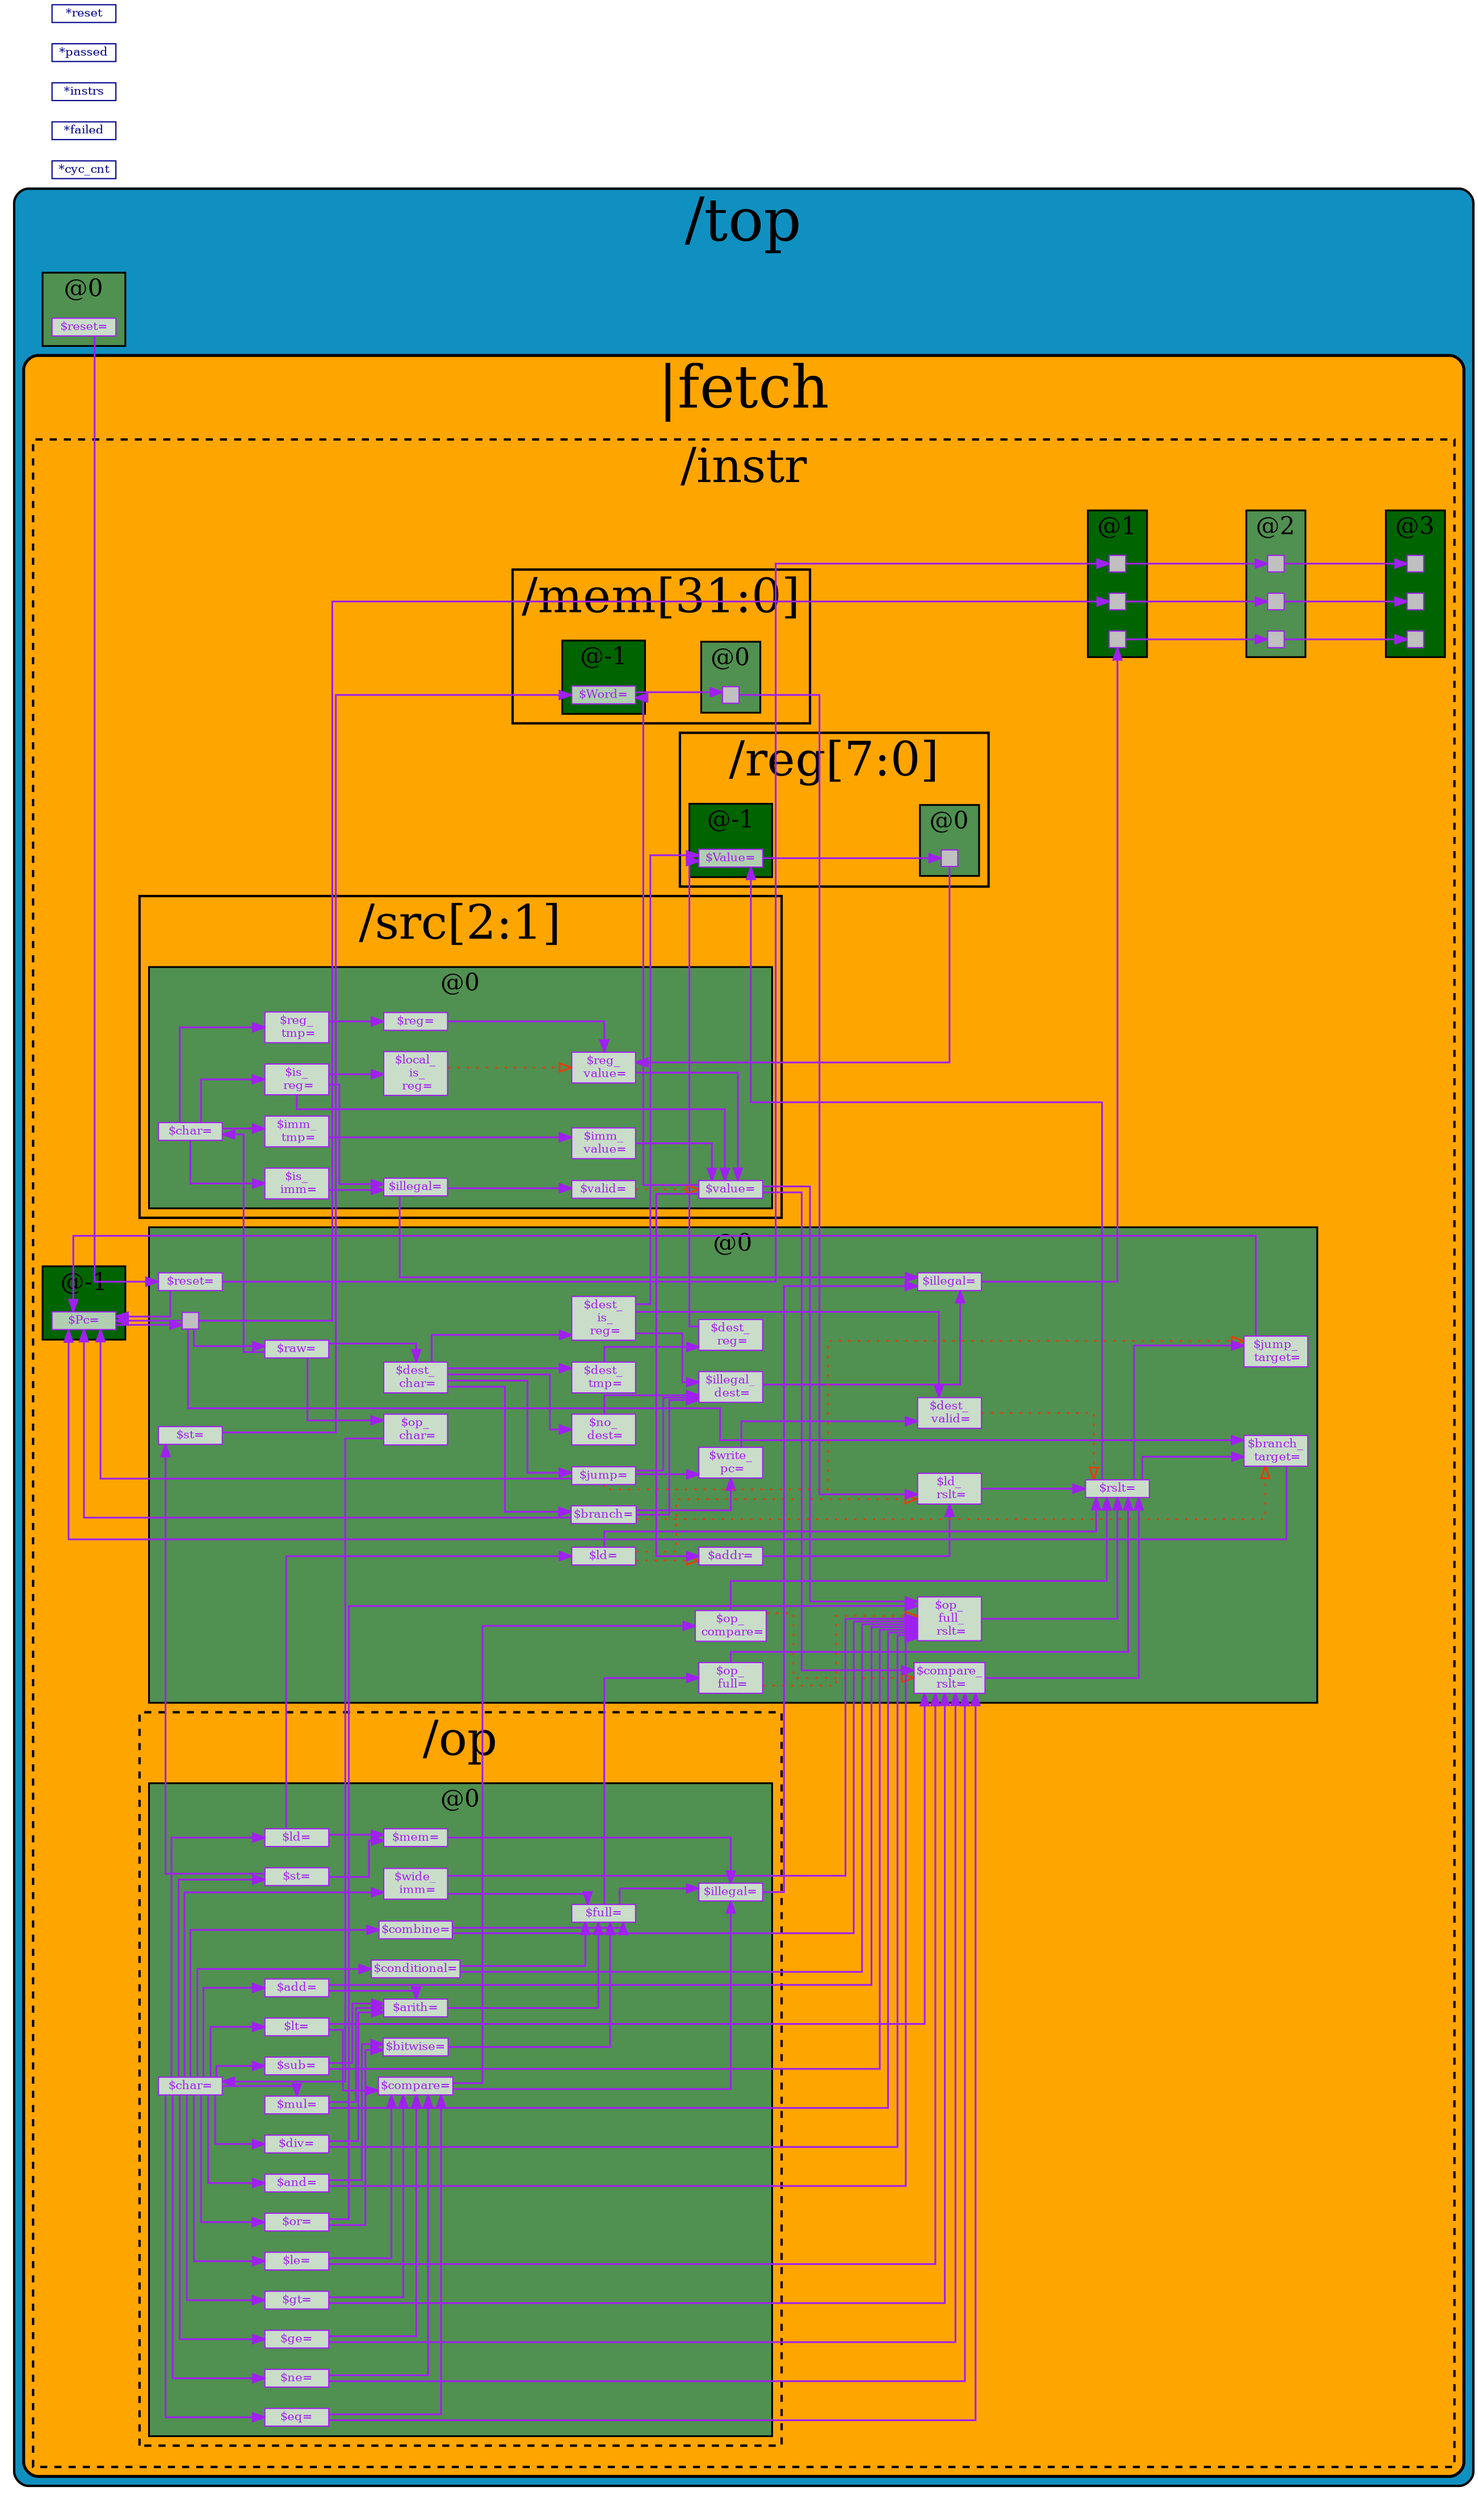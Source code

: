 // Generated by SandPiper(TM) 1.9-2018/02/11-beta from Redwood EDA.
// (Installed here: /home/devel/SandPiper_1.9-2018_02_11-beta_distro.)
// Redwood EDA does not claim intellectual property rights to this file and provides no warranty regarding its correctness or quality.


// Transaction Flow Graph:

strict digraph "top.tlv" {
   graph [layout = dot, rankdir = "LR", outputorder = edgesfirst, splines = ortho];
   node [layer = 4, shape = star, height = 0.02, style = filled, fontsize = 10, fontcolor = "purple", color = "purple", fillcolor = "#ffffffb0", penwidth = 1.0, margin = "0.03,0.03"];
   edge [layer = 3, weight = 4, penwidth = 1.5, color = "purple", fontcolor = "#00D000", labelfontcolor = "purple"];
   subgraph "cluster." {
      fillcolor = "#1090c0"
      style = "filled,rounded"
      penwidth = 2.0
      fontsize = 50
      tooltip = "/top"
      id = "id0{logical_entity=#Q##Q#}"
      label = "/top"
      subgraph "cluster.stage0" {
         "$reset@0" [fillcolor = "#ffffffb0", shape = box, label = "$reset=", id = "id1{logical_entity=#Q#$reset#Q#}", tooltip = "$reset = *reset;"];
      }
      subgraph "cluster.stage0" {
         style = "filled"
         fontsize = 20
         penwidth = 1.5
         label = "@0"
         id = "id2{logical_entity=#Q#|none@0#Q#}"
         tooltip = "@0"
         fillcolor = "#509050"
      }
      subgraph "cluster.|fetch" {
         fillcolor = "orange"
         style = "filled,rounded"
         penwidth = 2.5
         fontsize = 50
         tooltip = "|fetch"
         id = "id3{logical_entity=#Q#|fetch#Q#}"
         label = "|fetch"
         subgraph "cluster.|fetch/instr" {
            fillcolor = "orange"
fontsize = 40
penwidth = 2.0
            style = "dashed,filled"
            tooltip = "|fetch/instr"
            id = "id4{logical_entity=#Q#|fetch/instr#Q#}"
            label = "/instr"
            subgraph "cluster.stage-1" {
               "|fetch/instr$Pc@-1" [fillcolor = "#ffffffb0", shape = box, label = "$Pc=", id = "id5{logical_entity=#Q#|fetch/instr$Pc#Q#}", tooltip = "$Pc[11:0] <=
               $reset ? 0 :
               $jump  ? $jump_target :
               $branch ? $branch_target :
               //$stall ? $RETAIN :
                        $Pc + 12'b1;"];
            }
            subgraph "cluster.stage0" {
               "|fetch/instr$Pc@0" [label = "", shape = box, fixedsize = true, width = 0.2, height = 0.2, penwidth = 1.0, shape = box, fillcolor = grey];
            }
            subgraph "cluster.stage1" {
               "|fetch/instr$Pc@1" [label = "", shape = box, fixedsize = true, width = 0.2, height = 0.2, penwidth = 1.0, shape = box, fillcolor = grey];
            }
            subgraph "cluster.stage2" {
               "|fetch/instr$Pc@2" [label = "", shape = box, fixedsize = true, width = 0.2, height = 0.2, penwidth = 1.0, shape = box, fillcolor = grey];
            }
            subgraph "cluster.stage3" {
               "|fetch/instr$Pc@3" [label = "", shape = box, fixedsize = true, width = 0.2, height = 0.2, penwidth = 1.0, shape = box, fillcolor = grey];
            }
            subgraph "cluster.stage0" {
               "|fetch/instr$addr@0" [fillcolor = "#ffffffb0", shape = box, label = "$addr=", id = "id16{logical_entity=#Q#|fetch/instr$addr#Q#}", tooltip = "$addr[11:0] = /src[1]$value + /src[2]$value;"];
            }
            subgraph "cluster.stage0" {
               "|fetch/instr$branch@0" [fillcolor = "#ffffffb0", shape = box, label = "$branch=", id = "id20{logical_entity=#Q#|fetch/instr$branch#Q#}", tooltip = "$branch = $dest_char == \"p\";"];
            }
            subgraph "cluster.stage0" {
               "|fetch/instr$branch_target@0" [fillcolor = "#ffffffb0", shape = box, label = "$branch_\n target=", id = "id22{logical_entity=#Q#|fetch/instr$branch_target#Q#}", tooltip = "$branch_target[11:0] = $Pc + 12'b1 + $rslt;"];
            }
            subgraph "cluster.stage0" {
               "|fetch/instr$compare_rslt@0" [fillcolor = "#ffffffb0", shape = box, label = "$compare_\n rslt=", id = "id26{logical_entity=#Q#|fetch/instr$compare_rslt#Q#}", tooltip = "$compare_rslt =
                  /op$eq ? /src[1]$value == /src[2]$value :
                  /op$ne ? /src[1]$value != /src[2]$value :
                  /op$lt ? /src[1]$value < /src[2]$value :
                  /op$gt ? /src[1]$value > /src[2]$value :
                  /op$le ? /src[1]$value <= /src[2]$value :
                  /op$ge ? /src[1]$value >= /src[2]$value :
                           1'b0;"];
            }
            subgraph "cluster.stage0" {
               "|fetch/instr$dest_char@0" [fillcolor = "#ffffffb0", shape = box, label = "$dest_\n char=", id = "id46{logical_entity=#Q#|fetch/instr$dest_char#Q#}", tooltip = "$dest_char[7:0] = $raw[39:32];"];
            }
            subgraph "cluster.stage0" {
               "|fetch/instr$dest_is_reg@0" [fillcolor = "#ffffffb0", shape = box, label = "$dest_\n is_\n reg=", id = "id48{logical_entity=#Q#|fetch/instr$dest_is_reg#Q#}", tooltip = "$dest_is_reg = $dest_char >= \"a\" && $dest_char <= \"h\";"];
            }
            subgraph "cluster.stage0" {
               "|fetch/instr$dest_reg@0" [fillcolor = "#ffffffb0", shape = box, label = "$dest_\n reg=", id = "id51{logical_entity=#Q#|fetch/instr$dest_reg#Q#}", tooltip = "$dest_reg[2:0] = $dest_tmp[2:0];"];
            }
            subgraph "cluster.stage0" {
               "|fetch/instr$dest_tmp@0" [fillcolor = "#ffffffb0", shape = box, label = "$dest_\n tmp=", id = "id53{logical_entity=#Q#|fetch/instr$dest_tmp#Q#}", tooltip = "$dest_tmp[7:0] = $dest_char - \"a\";"];
            }
            subgraph "cluster.stage0" {
               "|fetch/instr$dest_valid@0" [fillcolor = "#ffffffb0", shape = box, label = "$dest_\n valid=", id = "id55{logical_entity=#Q#|fetch/instr$dest_valid#Q#}", tooltip = "$dest_valid = $write_pc || $dest_is_reg;"];
            }
            subgraph "cluster.stage0" {
               "|fetch/instr$illegal@0" [fillcolor = "#ffffffb0", shape = box, label = "$illegal=", id = "id58{logical_entity=#Q#|fetch/instr$illegal#Q#}", tooltip = "$illegal = $illegal_dest || (| /src[*]$illegal) || /op$illegal;"];
            }
            subgraph "cluster.stage1" {
               "|fetch/instr$illegal@1" [label = "", shape = box, fixedsize = true, width = 0.2, height = 0.2, penwidth = 1.0, shape = box, fillcolor = grey];
            }
            subgraph "cluster.stage2" {
               "|fetch/instr$illegal@2" [label = "", shape = box, fixedsize = true, width = 0.2, height = 0.2, penwidth = 1.0, shape = box, fillcolor = grey];
            }
            subgraph "cluster.stage3" {
               "|fetch/instr$illegal@3" [label = "", shape = box, fixedsize = true, width = 0.2, height = 0.2, penwidth = 1.0, shape = box, fillcolor = grey];
            }
            subgraph "cluster.stage0" {
               "|fetch/instr$illegal_dest@0" [fillcolor = "#ffffffb0", shape = box, label = "$illegal_\n dest=", id = "id65{logical_entity=#Q#|fetch/instr$illegal_dest#Q#}", tooltip = "$illegal_dest = !($dest_is_reg || 
                              $branch || $jump || $no_dest);"];
            }
            subgraph "cluster.stage0" {
               "|fetch/instr$jump@0" [fillcolor = "#ffffffb0", shape = box, label = "$jump=", id = "id70{logical_entity=#Q#|fetch/instr$jump#Q#}", tooltip = "$jump = $dest_char == \"P\";"];
            }
            subgraph "cluster.stage0" {
               "|fetch/instr$jump_target@0" [fillcolor = "#ffffffb0", shape = box, label = "$jump_\n target=", id = "id72{logical_entity=#Q#|fetch/instr$jump_target#Q#}", tooltip = "$jump_target[11:0] = $rslt;"];
            }
            subgraph "cluster.stage0" {
               "|fetch/instr$ld@0" [fillcolor = "#ffffffb0", shape = box, label = "$ld=", id = "id75{logical_entity=#Q#|fetch/instr$ld#Q#}", tooltip = "$ld = /op$ld;"];
            }
            subgraph "cluster.stage0" {
               "|fetch/instr$ld_rslt@0" [fillcolor = "#ffffffb0", shape = box, label = "$ld_\n rslt=", id = "id77{logical_entity=#Q#|fetch/instr$ld_rslt#Q#}", tooltip = "$ld_rslt[11:0] = /mem[$addr[4:0]]$Word;"];
            }
            subgraph "cluster.stage0" {
               "|fetch/instr$no_dest@0" [fillcolor = "#ffffffb0", shape = box, label = "$no_\n dest=", id = "id81{logical_entity=#Q#|fetch/instr$no_dest#Q#}", tooltip = "$no_dest = $dest_char == \"0\";"];
            }
            subgraph "cluster.stage0" {
               "|fetch/instr$op_char@0" [fillcolor = "#ffffffb0", shape = box, label = "$op_\n char=", id = "id83{logical_entity=#Q#|fetch/instr$op_char#Q#}", tooltip = "$op_char[7:0] = $raw[15:8];"];
            }
            subgraph "cluster.stage0" {
               "|fetch/instr$op_compare@0" [fillcolor = "#ffffffb0", shape = box, label = "$op_\n compare=", id = "id85{logical_entity=#Q#|fetch/instr$op_compare#Q#}", tooltip = "$op_compare = /op$compare;"];
            }
            subgraph "cluster.stage0" {
               "|fetch/instr$op_full@0" [fillcolor = "#ffffffb0", shape = box, label = "$op_\n full=", id = "id87{logical_entity=#Q#|fetch/instr$op_full#Q#}", tooltip = "$op_full = /op$full;"];
            }
            subgraph "cluster.stage0" {
               "|fetch/instr$op_full_rslt@0" [fillcolor = "#ffffffb0", shape = box, label = "$op_\n full_\n rslt=", id = "id89{logical_entity=#Q#|fetch/instr$op_full_rslt#Q#}", tooltip = "$op_full_rslt[11:0] =
                  /op$add ? /src[1]$value + /src[2]$value :
                  /op$sub ? /src[1]$value - /src[2]$value :
                  /op$mul ? /src[1]$value * /src[2]$value :
                  /op$div ? /src[1]$value * /src[2]$value :
                  /op$and ? /src[1]$value & /src[2]$value :
                  /op$or ? /src[1]$value | /src[2]$value :
                  /op$wide_imm ? {6'b0, /src[1]$value[2:0], /src[2]$value[2:0]} :
                  /op$combine ? {/src[1]$value[5:0], /src[2]$value[5:0]} :
                  /op$conditional ? (/src[2]$value[11] ? 12'b0 : /src[1]$value) :
                                    12'b0;"];
            }
            subgraph "cluster.stage0" {
               "|fetch/instr$raw@0" [fillcolor = "#ffffffb0", shape = box, label = "$raw=", id = "id118{logical_entity=#Q#|fetch/instr$raw#Q#}", tooltip = "$raw[39:0] = *instrs\\[$Pc[3:0]\\];"];
            }
            subgraph "cluster.stage0" {
               "|fetch/instr$reset@0" [fillcolor = "#ffffffb0", shape = box, label = "$reset=", id = "id120{logical_entity=#Q#|fetch/instr$reset#Q#}", tooltip = "$reset = /top<>0$reset;"];
            }
            subgraph "cluster.stage1" {
               "|fetch/instr$reset@1" [label = "", shape = box, fixedsize = true, width = 0.2, height = 0.2, penwidth = 1.0, shape = box, fillcolor = grey];
            }
            subgraph "cluster.stage2" {
               "|fetch/instr$reset@2" [label = "", shape = box, fixedsize = true, width = 0.2, height = 0.2, penwidth = 1.0, shape = box, fillcolor = grey];
            }
            subgraph "cluster.stage3" {
               "|fetch/instr$reset@3" [label = "", shape = box, fixedsize = true, width = 0.2, height = 0.2, penwidth = 1.0, shape = box, fillcolor = grey];
            }
            subgraph "cluster.stage0" {
               "|fetch/instr$rslt@0" [fillcolor = "#ffffffb0", shape = box, label = "$rslt=", id = "id125{logical_entity=#Q#|fetch/instr$rslt#Q#}", tooltip = "$rslt[11:0] =
                  $op_full ? $op_full_rslt :
                  $op_compare ? {12{$compare_rslt}} :
                  $ld ? $ld_rslt :
                        12'b0;"];
            }
            subgraph "cluster.stage0" {
               "|fetch/instr$st@0" [fillcolor = "#ffffffb0", shape = box, label = "$st=", id = "id133{logical_entity=#Q#|fetch/instr$st#Q#}", tooltip = "$st = /op$st;"];
            }
            subgraph "cluster.stage0" {
               "|fetch/instr$write_pc@0" [fillcolor = "#ffffffb0", shape = box, label = "$write_\n pc=", id = "id135{logical_entity=#Q#|fetch/instr$write_pc#Q#}", tooltip = "$write_pc = $jump || $branch;"];
            }
            subgraph "cluster.stage-1" {
               style = "filled"
               fontsize = 20
               penwidth = 1.5
               label = "@-1"
               id = "id138{logical_entity=#Q#|fetch@-2#Q#}"
               tooltip = "|fetch/instr@-1"
               fillcolor = "darkgreen"
            }
            subgraph "cluster.stage0" {
               style = "filled"
               fontsize = 20
               penwidth = 1.5
               label = "@0"
               id = "id139{logical_entity=#Q#|fetch@0#Q#}"
               tooltip = "|fetch/instr@0"
               fillcolor = "#509050"
            }
            subgraph "cluster.stage1" {
               style = "filled"
               fontsize = 20
               penwidth = 1.5
               label = "@1"
               id = "id140{logical_entity=#Q#|fetch@2#Q#}"
               tooltip = "|fetch/instr@1"
               fillcolor = "darkgreen"
            }
            subgraph "cluster.stage2" {
               style = "filled"
               fontsize = 20
               penwidth = 1.5
               label = "@2"
               id = "id141{logical_entity=#Q#|fetch@4#Q#}"
               tooltip = "|fetch/instr@2"
               fillcolor = "#509050"
            }
            subgraph "cluster.stage3" {
               style = "filled"
               fontsize = 20
               penwidth = 1.5
               label = "@3"
               id = "id142{logical_entity=#Q#|fetch@6#Q#}"
               tooltip = "|fetch/instr@3"
               fillcolor = "darkgreen"
            }
            subgraph "cluster.|fetch/instr/mem" {
               fillcolor = "orange"
fontsize = 40
penwidth = 2.0
               style = filled
               tooltip = "|fetch/instr/mem[31:0]"
               id = "id143{logical_entity=#Q#|fetch/instr/mem#Q#}"
               label = "/mem[31:0]"
               subgraph "cluster.stage-1" {
                  "|fetch/instr/mem$Word@-1" [fillcolor = "#ffffffb0", shape = box, label = "$Word=", id = "id144{logical_entity=#Q#|fetch/instr/mem$Word#Q#}", tooltip = "\\always_comb
               if ($st) // && $fetch
                  /mem[/src[2]$value[4:0]]<<1$$Word[11:0] = /src[1]$value;"];
               }
               subgraph "cluster.stage0" {
                  "|fetch/instr/mem$Word@0" [label = "", shape = box, fixedsize = true, width = 0.2, height = 0.2, penwidth = 1.0, shape = box, fillcolor = grey];
               }
               subgraph "cluster.stage-1" {
                  style = "filled"
                  fontsize = 20
                  penwidth = 1.5
                  label = "@-1"
                  id = "id149{logical_entity=#Q#|fetch@-2#Q#}"
                  tooltip = "|fetch/instr/mem[31:0]@-1"
                  fillcolor = "darkgreen"
               }
               subgraph "cluster.stage0" {
                  style = "filled"
                  fontsize = 20
                  penwidth = 1.5
                  label = "@0"
                  id = "id150{logical_entity=#Q#|fetch@0#Q#}"
                  tooltip = "|fetch/instr/mem[31:0]@0"
                  fillcolor = "#509050"
               }
            }
            subgraph "cluster.|fetch/instr/op" {
               fillcolor = "orange"
fontsize = 40
penwidth = 2.0
               style = "dashed,filled"
               tooltip = "|fetch/instr/op"
               id = "id151{logical_entity=#Q#|fetch/instr/op#Q#}"
               label = "/op"
               subgraph "cluster.stage0" {
                  "|fetch/instr/op$add@0" [fillcolor = "#ffffffb0", shape = box, label = "$add=", id = "id152{logical_entity=#Q#|fetch/instr/op$add#Q#}", tooltip = "$add = $char == \"+\";"];
               }
               subgraph "cluster.stage0" {
                  "|fetch/instr/op$and@0" [fillcolor = "#ffffffb0", shape = box, label = "$and=", id = "id154{logical_entity=#Q#|fetch/instr/op$and#Q#}", tooltip = "$and = $char == \"&\";"];
               }
               subgraph "cluster.stage0" {
                  "|fetch/instr/op$arith@0" [fillcolor = "#ffffffb0", shape = box, label = "$arith=", id = "id156{logical_entity=#Q#|fetch/instr/op$arith#Q#}", tooltip = "$arith = $add || $sub || $mul || $div;"];
               }
               subgraph "cluster.stage0" {
                  "|fetch/instr/op$bitwise@0" [fillcolor = "#ffffffb0", shape = box, label = "$bitwise=", id = "id161{logical_entity=#Q#|fetch/instr/op$bitwise#Q#}", tooltip = "$bitwise = $and || $or;"];
               }
               subgraph "cluster.stage0" {
                  "|fetch/instr/op$char@0" [fillcolor = "#ffffffb0", shape = box, label = "$char=", id = "id164{logical_entity=#Q#|fetch/instr/op$char#Q#}", tooltip = "$char[7:0] = /instr$op_char;"];
               }
               subgraph "cluster.stage0" {
                  "|fetch/instr/op$combine@0" [fillcolor = "#ffffffb0", shape = box, label = "$combine=", id = "id166{logical_entity=#Q#|fetch/instr/op$combine#Q#}", tooltip = "$combine = $char == \",\";"];
               }
               subgraph "cluster.stage0" {
                  "|fetch/instr/op$compare@0" [fillcolor = "#ffffffb0", shape = box, label = "$compare=", id = "id168{logical_entity=#Q#|fetch/instr/op$compare#Q#}", tooltip = "$compare = $eq || $ne || $lt || $gt || $le || $ge;"];
               }
               subgraph "cluster.stage0" {
                  "|fetch/instr/op$conditional@0" [fillcolor = "#ffffffb0", shape = box, label = "$conditional=", id = "id175{logical_entity=#Q#|fetch/instr/op$conditional#Q#}", tooltip = "$conditional = $char == \"?\";"];
               }
               subgraph "cluster.stage0" {
                  "|fetch/instr/op$div@0" [fillcolor = "#ffffffb0", shape = box, label = "$div=", id = "id177{logical_entity=#Q#|fetch/instr/op$div#Q#}", tooltip = "$div = $char == \"/\";"];
               }
               subgraph "cluster.stage0" {
                  "|fetch/instr/op$eq@0" [fillcolor = "#ffffffb0", shape = box, label = "$eq=", id = "id179{logical_entity=#Q#|fetch/instr/op$eq#Q#}", tooltip = "$eq = $char == \"=\";"];
               }
               subgraph "cluster.stage0" {
                  "|fetch/instr/op$full@0" [fillcolor = "#ffffffb0", shape = box, label = "$full=", id = "id181{logical_entity=#Q#|fetch/instr/op$full#Q#}", tooltip = "$full = $arith || $bitwise || $wide_imm || $combine || $conditional;"];
               }
               subgraph "cluster.stage0" {
                  "|fetch/instr/op$ge@0" [fillcolor = "#ffffffb0", shape = box, label = "$ge=", id = "id187{logical_entity=#Q#|fetch/instr/op$ge#Q#}", tooltip = "$ge = $char == \"]\";"];
               }
               subgraph "cluster.stage0" {
                  "|fetch/instr/op$gt@0" [fillcolor = "#ffffffb0", shape = box, label = "$gt=", id = "id189{logical_entity=#Q#|fetch/instr/op$gt#Q#}", tooltip = "$gt = $char == \">\";"];
               }
               subgraph "cluster.stage0" {
                  "|fetch/instr/op$illegal@0" [fillcolor = "#ffffffb0", shape = box, label = "$illegal=", id = "id191{logical_entity=#Q#|fetch/instr/op$illegal#Q#}", tooltip = "$illegal = !($compare || $full || $mem);"];
               }
               subgraph "cluster.stage0" {
                  "|fetch/instr/op$ld@0" [fillcolor = "#ffffffb0", shape = box, label = "$ld=", id = "id195{logical_entity=#Q#|fetch/instr/op$ld#Q#}", tooltip = "$ld = $char == \"{\";"];
               }
               subgraph "cluster.stage0" {
                  "|fetch/instr/op$le@0" [fillcolor = "#ffffffb0", shape = box, label = "$le=", id = "id197{logical_entity=#Q#|fetch/instr/op$le#Q#}", tooltip = "$le = $char == \"[\";"];
               }
               subgraph "cluster.stage0" {
                  "|fetch/instr/op$lt@0" [fillcolor = "#ffffffb0", shape = box, label = "$lt=", id = "id199{logical_entity=#Q#|fetch/instr/op$lt#Q#}", tooltip = "$lt = $char == \"<\";"];
               }
               subgraph "cluster.stage0" {
                  "|fetch/instr/op$mem@0" [fillcolor = "#ffffffb0", shape = box, label = "$mem=", id = "id201{logical_entity=#Q#|fetch/instr/op$mem#Q#}", tooltip = "$mem = $ld || $st;"];
               }
               subgraph "cluster.stage0" {
                  "|fetch/instr/op$mul@0" [fillcolor = "#ffffffb0", shape = box, label = "$mul=", id = "id204{logical_entity=#Q#|fetch/instr/op$mul#Q#}", tooltip = "$mul = $char == \"*\";"];
               }
               subgraph "cluster.stage0" {
                  "|fetch/instr/op$ne@0" [fillcolor = "#ffffffb0", shape = box, label = "$ne=", id = "id206{logical_entity=#Q#|fetch/instr/op$ne#Q#}", tooltip = "$ne = $char == \"!\";"];
               }
               subgraph "cluster.stage0" {
                  "|fetch/instr/op$or@0" [fillcolor = "#ffffffb0", shape = box, label = "$or=", id = "id208{logical_entity=#Q#|fetch/instr/op$or#Q#}", tooltip = "$or = $char == \"|\";"];
               }
               subgraph "cluster.stage0" {
                  "|fetch/instr/op$st@0" [fillcolor = "#ffffffb0", shape = box, label = "$st=", id = "id210{logical_entity=#Q#|fetch/instr/op$st#Q#}", tooltip = "$st = $char == \"}\";"];
               }
               subgraph "cluster.stage0" {
                  "|fetch/instr/op$sub@0" [fillcolor = "#ffffffb0", shape = box, label = "$sub=", id = "id212{logical_entity=#Q#|fetch/instr/op$sub#Q#}", tooltip = "$sub = $char == \"-\";"];
               }
               subgraph "cluster.stage0" {
                  "|fetch/instr/op$wide_imm@0" [fillcolor = "#ffffffb0", shape = box, label = "$wide_\n imm=", id = "id214{logical_entity=#Q#|fetch/instr/op$wide_imm#Q#}", tooltip = "$wide_imm = $char == \"~\";"];
               }
               subgraph "cluster.stage0" {
                  style = "filled"
                  fontsize = 20
                  penwidth = 1.5
                  label = "@0"
                  id = "id216{logical_entity=#Q#|fetch@0#Q#}"
                  tooltip = "|fetch/instr/op@0"
                  fillcolor = "#509050"
               }
            }
            subgraph "cluster.|fetch/instr/reg" {
               fillcolor = "orange"
fontsize = 40
penwidth = 2.0
               style = filled
               tooltip = "|fetch/instr/reg[7:0]"
               id = "id217{logical_entity=#Q#|fetch/instr/reg#Q#}"
               label = "/reg[7:0]"
               subgraph "cluster.stage-1" {
                  "|fetch/instr/reg$Value@-1" [fillcolor = "#ffffffb0", shape = box, label = "$Value=", id = "id218{logical_entity=#Q#|fetch/instr/reg$Value#Q#}", tooltip = "\\always_comb
               if ($dest_is_reg) // && $fetch
                  /reg[$dest_reg]<<1$$Value[11:0] = $rslt;"];
               }
               subgraph "cluster.stage0" {
                  "|fetch/instr/reg$Value@0" [label = "", shape = box, fixedsize = true, width = 0.2, height = 0.2, penwidth = 1.0, shape = box, fillcolor = grey];
               }
               subgraph "cluster.stage-1" {
                  style = "filled"
                  fontsize = 20
                  penwidth = 1.5
                  label = "@-1"
                  id = "id223{logical_entity=#Q#|fetch@-2#Q#}"
                  tooltip = "|fetch/instr/reg[7:0]@-1"
                  fillcolor = "darkgreen"
               }
               subgraph "cluster.stage0" {
                  style = "filled"
                  fontsize = 20
                  penwidth = 1.5
                  label = "@0"
                  id = "id224{logical_entity=#Q#|fetch@0#Q#}"
                  tooltip = "|fetch/instr/reg[7:0]@0"
                  fillcolor = "#509050"
               }
            }
            subgraph "cluster.|fetch/instr/src" {
               fillcolor = "orange"
fontsize = 40
penwidth = 2.0
               style = filled
               tooltip = "|fetch/instr/src[2:1]"
               id = "id225{logical_entity=#Q#|fetch/instr/src#Q#}"
               label = "/src[2:1]"
               subgraph "cluster.stage0" {
                  "|fetch/instr/src$char@0" [fillcolor = "#ffffffb0", shape = box, label = "$char=", id = "id226{logical_entity=#Q#|fetch/instr/src$char#Q#}", tooltip = "$char[7:0] = (#src == 1) ? /instr$raw[23:16] : /instr$raw[7:0];"];
               }
               subgraph "cluster.stage0" {
                  "|fetch/instr/src$illegal@0" [fillcolor = "#ffffffb0", shape = box, label = "$illegal=", id = "id229{logical_entity=#Q#|fetch/instr/src$illegal#Q#}", tooltip = "$illegal = !($is_reg || $is_imm);"];
               }
               subgraph "cluster.stage0" {
                  "|fetch/instr/src$imm_tmp@0" [fillcolor = "#ffffffb0", shape = box, label = "$imm_\n tmp=", id = "id232{logical_entity=#Q#|fetch/instr/src$imm_tmp#Q#}", tooltip = "$imm_tmp[7:0] = $char - \"0\";"];
               }
               subgraph "cluster.stage0" {
                  "|fetch/instr/src$imm_value@0" [fillcolor = "#ffffffb0", shape = box, label = "$imm_\n value=", id = "id234{logical_entity=#Q#|fetch/instr/src$imm_value#Q#}", tooltip = "$imm_value[2:0] = $imm_tmp[2:0];"];
               }
               subgraph "cluster.stage0" {
                  "|fetch/instr/src$is_imm@0" [fillcolor = "#ffffffb0", shape = box, label = "$is_\n imm=", id = "id236{logical_entity=#Q#|fetch/instr/src$is_imm#Q#}", tooltip = "$is_imm = $char >= \"0\" && $char < \"8\";"];
               }
               subgraph "cluster.stage0" {
                  "|fetch/instr/src$is_reg@0" [fillcolor = "#ffffffb0", shape = box, label = "$is_\n reg=", id = "id239{logical_entity=#Q#|fetch/instr/src$is_reg#Q#}", tooltip = "$is_reg = $char >= \"a\" && $char <= \"h\";"];
               }
               subgraph "cluster.stage0" {
                  "|fetch/instr/src$local_is_reg@0" [fillcolor = "#ffffffb0", shape = box, label = "$local_\n is_\n reg=", id = "id242{logical_entity=#Q#|fetch/instr/src$local_is_reg#Q#}", tooltip = "$local_is_reg = $is_reg;"];
               }
               subgraph "cluster.stage0" {
                  "|fetch/instr/src$reg@0" [fillcolor = "#ffffffb0", shape = box, label = "$reg=", id = "id244{logical_entity=#Q#|fetch/instr/src$reg#Q#}", tooltip = "$reg[2:0] = $reg_tmp[2:0];"];
               }
               subgraph "cluster.stage0" {
                  "|fetch/instr/src$reg_tmp@0" [fillcolor = "#ffffffb0", shape = box, label = "$reg_\n tmp=", id = "id246{logical_entity=#Q#|fetch/instr/src$reg_tmp#Q#}", tooltip = "$reg_tmp[7:0] = $char - \"a\";"];
               }
               subgraph "cluster.stage0" {
                  "|fetch/instr/src$reg_value@0" [fillcolor = "#ffffffb0", shape = box, label = "$reg_\n value=", id = "id248{logical_entity=#Q#|fetch/instr/src$reg_value#Q#}", tooltip = "$reg_value[11:0] = /instr/reg[$reg]$Value;"];
               }
               subgraph "cluster.stage0" {
                  "|fetch/instr/src$valid@0" [fillcolor = "#ffffffb0", shape = box, label = "$valid=", id = "id252{logical_entity=#Q#|fetch/instr/src$valid#Q#}", tooltip = "$valid = !$illegal;"];
               }
               subgraph "cluster.stage0" {
                  "|fetch/instr/src$value@0" [fillcolor = "#ffffffb0", shape = box, label = "$value=", id = "id254{logical_entity=#Q#|fetch/instr/src$value#Q#}", tooltip = "$value[11:0] = $is_reg      ? $reg_value :
                                                {9'b0, $imm_value};"];
               }
               subgraph "cluster.stage0" {
                  style = "filled"
                  fontsize = 20
                  penwidth = 1.5
                  label = "@0"
                  id = "id259{logical_entity=#Q#|fetch@0#Q#}"
                  tooltip = "|fetch/instr/src[2:1]@0"
                  fillcolor = "#509050"
               }
            }
         }
      }
      subgraph "cluster.|none" {
         fillcolor = "orange"
         style = "filled,rounded"
         penwidth = 2.5
         fontsize = 50
         tooltip = "|none"
         id = "id260{logical_entity=#Q#|none#Q#}"
         label = "|none"
      }
   }

"*cyc_cnt" [shape = box, color = "#00008b", fontcolor = "#00008b", fillcolor = white];
"*failed" [shape = box, color = "#00008b", fontcolor = "#00008b", fillcolor = white];
"*instrs" [shape = box, color = "#00008b", fontcolor = "#00008b", fillcolor = white];
"*passed" [shape = box, color = "#00008b", fontcolor = "#00008b", fillcolor = white];
"*reset" [shape = box, color = "#00008b", fontcolor = "#00008b", fillcolor = white];

"|fetch/instr$Pc@-1" -> "|fetch/instr$Pc@0" [id = "id6{logical_entity=#Q#|fetch/instr$Pc#Q#}", weight = 10]
"|fetch/instr$Pc@0" -> "|fetch/instr$Pc@1" [id = "id7{logical_entity=#Q#|fetch/instr$Pc#Q#}", weight = 10]
"|fetch/instr$Pc@1" -> "|fetch/instr$Pc@2" [id = "id8{logical_entity=#Q#|fetch/instr$Pc#Q#}", weight = 10]
"|fetch/instr$Pc@2" -> "|fetch/instr$Pc@3" [id = "id9{logical_entity=#Q#|fetch/instr$Pc#Q#}", weight = 10]
"|fetch/instr$reset@0" -> "|fetch/instr$Pc@-1" [id = "id10{logical_entity=#Q#|fetch/instr$reset#Q#}", weight = 1, tooltip = "|fetch/instr$reset"]
"|fetch/instr$jump@0" -> "|fetch/instr$Pc@-1" [id = "id11{logical_entity=#Q#|fetch/instr$jump#Q#}", weight = 1, tooltip = "|fetch/instr$jump"]
"|fetch/instr$jump_target@0" -> "|fetch/instr$Pc@-1" [id = "id12{logical_entity=#Q#|fetch/instr$jump_target#Q#}", weight = 1, tooltip = "|fetch/instr$jump_target"]
"|fetch/instr$branch@0" -> "|fetch/instr$Pc@-1" [id = "id13{logical_entity=#Q#|fetch/instr$branch#Q#}", weight = 1, tooltip = "|fetch/instr$branch"]
"|fetch/instr$branch_target@0" -> "|fetch/instr$Pc@-1" [id = "id14{logical_entity=#Q#|fetch/instr$branch_target#Q#}", weight = 1, tooltip = "|fetch/instr$branch_target"]
"|fetch/instr$Pc@0" -> "|fetch/instr$Pc@-1" [id = "id15{logical_entity=#Q#|fetch/instr$Pc#Q#}", weight = 1, tooltip = "|fetch/instr$Pc"]
"|fetch/instr/src$value@0" -> "|fetch/instr$addr@0" [id = "id17{logical_entity=#Q#|fetch/instr/src$value#Q#}", weight = 2, tooltip = "|fetch/instr/src$value"]
"|fetch/instr/src$value@0" -> "|fetch/instr$addr@0" [id = "id18{logical_entity=#Q#|fetch/instr/src$value#Q#}", weight = 2, tooltip = "|fetch/instr/src$value"]
"|fetch/instr$ld@0" -> "|fetch/instr$addr@0" [id = "id19{logical_entity=#Q#|fetch/instr$ld#Q#}", style = dotted, color = "#E04010", arrowhead = empty, tooltip = "|fetch/instr$ld"]
"|fetch/instr$dest_char@0" -> "|fetch/instr$branch@0" [id = "id21{logical_entity=#Q#|fetch/instr$dest_char#Q#}", weight = 2, tooltip = "|fetch/instr$dest_char"]
"|fetch/instr$Pc@0" -> "|fetch/instr$branch_target@0" [id = "id23{logical_entity=#Q#|fetch/instr$Pc#Q#}", weight = 2, tooltip = "|fetch/instr$Pc"]
"|fetch/instr$rslt@0" -> "|fetch/instr$branch_target@0" [id = "id24{logical_entity=#Q#|fetch/instr$rslt#Q#}", weight = 2, tooltip = "|fetch/instr$rslt"]
"|fetch/instr$branch@0" -> "|fetch/instr$branch_target@0" [id = "id25{logical_entity=#Q#|fetch/instr$branch#Q#}", style = dotted, color = "#E04010", arrowhead = empty, tooltip = "|fetch/instr$branch"]
"|fetch/instr/op$eq@0" -> "|fetch/instr$compare_rslt@0" [id = "id27{logical_entity=#Q#|fetch/instr/op$eq#Q#}", weight = 2, tooltip = "|fetch/instr/op$eq"]
"|fetch/instr/src$value@0" -> "|fetch/instr$compare_rslt@0" [id = "id28{logical_entity=#Q#|fetch/instr/src$value#Q#}", weight = 2, tooltip = "|fetch/instr/src$value"]
"|fetch/instr/src$value@0" -> "|fetch/instr$compare_rslt@0" [id = "id29{logical_entity=#Q#|fetch/instr/src$value#Q#}", weight = 2, tooltip = "|fetch/instr/src$value"]
"|fetch/instr/op$ne@0" -> "|fetch/instr$compare_rslt@0" [id = "id30{logical_entity=#Q#|fetch/instr/op$ne#Q#}", weight = 2, tooltip = "|fetch/instr/op$ne"]
"|fetch/instr/src$value@0" -> "|fetch/instr$compare_rslt@0" [id = "id31{logical_entity=#Q#|fetch/instr/src$value#Q#}", weight = 2, tooltip = "|fetch/instr/src$value"]
"|fetch/instr/src$value@0" -> "|fetch/instr$compare_rslt@0" [id = "id32{logical_entity=#Q#|fetch/instr/src$value#Q#}", weight = 2, tooltip = "|fetch/instr/src$value"]
"|fetch/instr/op$lt@0" -> "|fetch/instr$compare_rslt@0" [id = "id33{logical_entity=#Q#|fetch/instr/op$lt#Q#}", weight = 2, tooltip = "|fetch/instr/op$lt"]
"|fetch/instr/src$value@0" -> "|fetch/instr$compare_rslt@0" [id = "id34{logical_entity=#Q#|fetch/instr/src$value#Q#}", weight = 2, tooltip = "|fetch/instr/src$value"]
"|fetch/instr/src$value@0" -> "|fetch/instr$compare_rslt@0" [id = "id35{logical_entity=#Q#|fetch/instr/src$value#Q#}", weight = 2, tooltip = "|fetch/instr/src$value"]
"|fetch/instr/op$gt@0" -> "|fetch/instr$compare_rslt@0" [id = "id36{logical_entity=#Q#|fetch/instr/op$gt#Q#}", weight = 2, tooltip = "|fetch/instr/op$gt"]
"|fetch/instr/src$value@0" -> "|fetch/instr$compare_rslt@0" [id = "id37{logical_entity=#Q#|fetch/instr/src$value#Q#}", weight = 2, tooltip = "|fetch/instr/src$value"]
"|fetch/instr/src$value@0" -> "|fetch/instr$compare_rslt@0" [id = "id38{logical_entity=#Q#|fetch/instr/src$value#Q#}", weight = 2, tooltip = "|fetch/instr/src$value"]
"|fetch/instr/op$le@0" -> "|fetch/instr$compare_rslt@0" [id = "id39{logical_entity=#Q#|fetch/instr/op$le#Q#}", weight = 2, tooltip = "|fetch/instr/op$le"]
"|fetch/instr/src$value@0" -> "|fetch/instr$compare_rslt@0" [id = "id40{logical_entity=#Q#|fetch/instr/src$value#Q#}", weight = 2, tooltip = "|fetch/instr/src$value"]
"|fetch/instr/src$value@0" -> "|fetch/instr$compare_rslt@0" [id = "id41{logical_entity=#Q#|fetch/instr/src$value#Q#}", weight = 2, tooltip = "|fetch/instr/src$value"]
"|fetch/instr/op$ge@0" -> "|fetch/instr$compare_rslt@0" [id = "id42{logical_entity=#Q#|fetch/instr/op$ge#Q#}", weight = 2, tooltip = "|fetch/instr/op$ge"]
"|fetch/instr/src$value@0" -> "|fetch/instr$compare_rslt@0" [id = "id43{logical_entity=#Q#|fetch/instr/src$value#Q#}", weight = 2, tooltip = "|fetch/instr/src$value"]
"|fetch/instr/src$value@0" -> "|fetch/instr$compare_rslt@0" [id = "id44{logical_entity=#Q#|fetch/instr/src$value#Q#}", weight = 2, tooltip = "|fetch/instr/src$value"]
"|fetch/instr$op_compare@0" -> "|fetch/instr$compare_rslt@0" [id = "id45{logical_entity=#Q#|fetch/instr$op_compare#Q#}", style = dotted, color = "#E04010", arrowhead = empty, tooltip = "|fetch/instr$op_compare"]
"|fetch/instr$raw@0" -> "|fetch/instr$dest_char@0" [id = "id47{logical_entity=#Q#|fetch/instr$raw#Q#}", weight = 2, tooltip = "|fetch/instr$raw"]
"|fetch/instr$dest_char@0" -> "|fetch/instr$dest_is_reg@0" [id = "id49{logical_entity=#Q#|fetch/instr$dest_char#Q#}", weight = 2, tooltip = "|fetch/instr$dest_char"]
"|fetch/instr$dest_char@0" -> "|fetch/instr$dest_is_reg@0" [id = "id50{logical_entity=#Q#|fetch/instr$dest_char#Q#}", weight = 2, tooltip = "|fetch/instr$dest_char"]
"|fetch/instr$dest_tmp@0" -> "|fetch/instr$dest_reg@0" [id = "id52{logical_entity=#Q#|fetch/instr$dest_tmp#Q#}", weight = 2, tooltip = "|fetch/instr$dest_tmp"]
"|fetch/instr$dest_char@0" -> "|fetch/instr$dest_tmp@0" [id = "id54{logical_entity=#Q#|fetch/instr$dest_char#Q#}", weight = 2, tooltip = "|fetch/instr$dest_char"]
"|fetch/instr$write_pc@0" -> "|fetch/instr$dest_valid@0" [id = "id56{logical_entity=#Q#|fetch/instr$write_pc#Q#}", weight = 2, tooltip = "|fetch/instr$write_pc"]
"|fetch/instr$dest_is_reg@0" -> "|fetch/instr$dest_valid@0" [id = "id57{logical_entity=#Q#|fetch/instr$dest_is_reg#Q#}", weight = 2, tooltip = "|fetch/instr$dest_is_reg"]
"|fetch/instr$illegal@0" -> "|fetch/instr$illegal@1" [id = "id59{logical_entity=#Q#|fetch/instr$illegal#Q#}", weight = 10]
"|fetch/instr$illegal@1" -> "|fetch/instr$illegal@2" [id = "id60{logical_entity=#Q#|fetch/instr$illegal#Q#}", weight = 10]
"|fetch/instr$illegal@2" -> "|fetch/instr$illegal@3" [id = "id61{logical_entity=#Q#|fetch/instr$illegal#Q#}", weight = 10]
"|fetch/instr$illegal_dest@0" -> "|fetch/instr$illegal@0" [id = "id62{logical_entity=#Q#|fetch/instr$illegal_dest#Q#}", weight = 2, tooltip = "|fetch/instr$illegal_dest"]
"|fetch/instr/src$illegal@0" -> "|fetch/instr$illegal@0" [id = "id63{logical_entity=#Q#|fetch/instr/src$illegal#Q#}", weight = 2, tooltip = "|fetch/instr/src$illegal"]
"|fetch/instr/op$illegal@0" -> "|fetch/instr$illegal@0" [id = "id64{logical_entity=#Q#|fetch/instr/op$illegal#Q#}", weight = 2, tooltip = "|fetch/instr/op$illegal"]
"|fetch/instr$dest_is_reg@0" -> "|fetch/instr$illegal_dest@0" [id = "id66{logical_entity=#Q#|fetch/instr$dest_is_reg#Q#}", weight = 2, tooltip = "|fetch/instr$dest_is_reg"]
"|fetch/instr$branch@0" -> "|fetch/instr$illegal_dest@0" [id = "id67{logical_entity=#Q#|fetch/instr$branch#Q#}", weight = 2, tooltip = "|fetch/instr$branch"]
"|fetch/instr$jump@0" -> "|fetch/instr$illegal_dest@0" [id = "id68{logical_entity=#Q#|fetch/instr$jump#Q#}", weight = 2, tooltip = "|fetch/instr$jump"]
"|fetch/instr$no_dest@0" -> "|fetch/instr$illegal_dest@0" [id = "id69{logical_entity=#Q#|fetch/instr$no_dest#Q#}", weight = 2, tooltip = "|fetch/instr$no_dest"]
"|fetch/instr$dest_char@0" -> "|fetch/instr$jump@0" [id = "id71{logical_entity=#Q#|fetch/instr$dest_char#Q#}", weight = 2, tooltip = "|fetch/instr$dest_char"]
"|fetch/instr$rslt@0" -> "|fetch/instr$jump_target@0" [id = "id73{logical_entity=#Q#|fetch/instr$rslt#Q#}", weight = 2, tooltip = "|fetch/instr$rslt"]
"|fetch/instr$jump@0" -> "|fetch/instr$jump_target@0" [id = "id74{logical_entity=#Q#|fetch/instr$jump#Q#}", style = dotted, color = "#E04010", arrowhead = empty, tooltip = "|fetch/instr$jump"]
"|fetch/instr/op$ld@0" -> "|fetch/instr$ld@0" [id = "id76{logical_entity=#Q#|fetch/instr/op$ld#Q#}", weight = 2, tooltip = "|fetch/instr/op$ld"]
"|fetch/instr$addr@0" -> "|fetch/instr$ld_rslt@0" [id = "id78{logical_entity=#Q#|fetch/instr$addr#Q#}", weight = 2, tooltip = "|fetch/instr$addr"]
"|fetch/instr/mem$Word@0" -> "|fetch/instr$ld_rslt@0" [id = "id79{logical_entity=#Q#|fetch/instr/mem$Word#Q#}", weight = 2, tooltip = "|fetch/instr/mem$Word"]
"|fetch/instr$ld@0" -> "|fetch/instr$ld_rslt@0" [id = "id80{logical_entity=#Q#|fetch/instr$ld#Q#}", style = dotted, color = "#E04010", arrowhead = empty, tooltip = "|fetch/instr$ld"]
"|fetch/instr$dest_char@0" -> "|fetch/instr$no_dest@0" [id = "id82{logical_entity=#Q#|fetch/instr$dest_char#Q#}", weight = 2, tooltip = "|fetch/instr$dest_char"]
"|fetch/instr$raw@0" -> "|fetch/instr$op_char@0" [id = "id84{logical_entity=#Q#|fetch/instr$raw#Q#}", weight = 2, tooltip = "|fetch/instr$raw"]
"|fetch/instr/op$compare@0" -> "|fetch/instr$op_compare@0" [id = "id86{logical_entity=#Q#|fetch/instr/op$compare#Q#}", weight = 2, tooltip = "|fetch/instr/op$compare"]
"|fetch/instr/op$full@0" -> "|fetch/instr$op_full@0" [id = "id88{logical_entity=#Q#|fetch/instr/op$full#Q#}", weight = 2, tooltip = "|fetch/instr/op$full"]
"|fetch/instr/op$add@0" -> "|fetch/instr$op_full_rslt@0" [id = "id90{logical_entity=#Q#|fetch/instr/op$add#Q#}", weight = 2, tooltip = "|fetch/instr/op$add"]
"|fetch/instr/src$value@0" -> "|fetch/instr$op_full_rslt@0" [id = "id91{logical_entity=#Q#|fetch/instr/src$value#Q#}", weight = 2, tooltip = "|fetch/instr/src$value"]
"|fetch/instr/src$value@0" -> "|fetch/instr$op_full_rslt@0" [id = "id92{logical_entity=#Q#|fetch/instr/src$value#Q#}", weight = 2, tooltip = "|fetch/instr/src$value"]
"|fetch/instr/op$sub@0" -> "|fetch/instr$op_full_rslt@0" [id = "id93{logical_entity=#Q#|fetch/instr/op$sub#Q#}", weight = 2, tooltip = "|fetch/instr/op$sub"]
"|fetch/instr/src$value@0" -> "|fetch/instr$op_full_rslt@0" [id = "id94{logical_entity=#Q#|fetch/instr/src$value#Q#}", weight = 2, tooltip = "|fetch/instr/src$value"]
"|fetch/instr/src$value@0" -> "|fetch/instr$op_full_rslt@0" [id = "id95{logical_entity=#Q#|fetch/instr/src$value#Q#}", weight = 2, tooltip = "|fetch/instr/src$value"]
"|fetch/instr/op$mul@0" -> "|fetch/instr$op_full_rslt@0" [id = "id96{logical_entity=#Q#|fetch/instr/op$mul#Q#}", weight = 2, tooltip = "|fetch/instr/op$mul"]
"|fetch/instr/src$value@0" -> "|fetch/instr$op_full_rslt@0" [id = "id97{logical_entity=#Q#|fetch/instr/src$value#Q#}", weight = 2, tooltip = "|fetch/instr/src$value"]
"|fetch/instr/src$value@0" -> "|fetch/instr$op_full_rslt@0" [id = "id98{logical_entity=#Q#|fetch/instr/src$value#Q#}", weight = 2, tooltip = "|fetch/instr/src$value"]
"|fetch/instr/op$div@0" -> "|fetch/instr$op_full_rslt@0" [id = "id99{logical_entity=#Q#|fetch/instr/op$div#Q#}", weight = 2, tooltip = "|fetch/instr/op$div"]
"|fetch/instr/src$value@0" -> "|fetch/instr$op_full_rslt@0" [id = "id100{logical_entity=#Q#|fetch/instr/src$value#Q#}", weight = 2, tooltip = "|fetch/instr/src$value"]
"|fetch/instr/src$value@0" -> "|fetch/instr$op_full_rslt@0" [id = "id101{logical_entity=#Q#|fetch/instr/src$value#Q#}", weight = 2, tooltip = "|fetch/instr/src$value"]
"|fetch/instr/op$and@0" -> "|fetch/instr$op_full_rslt@0" [id = "id102{logical_entity=#Q#|fetch/instr/op$and#Q#}", weight = 2, tooltip = "|fetch/instr/op$and"]
"|fetch/instr/src$value@0" -> "|fetch/instr$op_full_rslt@0" [id = "id103{logical_entity=#Q#|fetch/instr/src$value#Q#}", weight = 2, tooltip = "|fetch/instr/src$value"]
"|fetch/instr/src$value@0" -> "|fetch/instr$op_full_rslt@0" [id = "id104{logical_entity=#Q#|fetch/instr/src$value#Q#}", weight = 2, tooltip = "|fetch/instr/src$value"]
"|fetch/instr/op$or@0" -> "|fetch/instr$op_full_rslt@0" [id = "id105{logical_entity=#Q#|fetch/instr/op$or#Q#}", weight = 2, tooltip = "|fetch/instr/op$or"]
"|fetch/instr/src$value@0" -> "|fetch/instr$op_full_rslt@0" [id = "id106{logical_entity=#Q#|fetch/instr/src$value#Q#}", weight = 2, tooltip = "|fetch/instr/src$value"]
"|fetch/instr/src$value@0" -> "|fetch/instr$op_full_rslt@0" [id = "id107{logical_entity=#Q#|fetch/instr/src$value#Q#}", weight = 2, tooltip = "|fetch/instr/src$value"]
"|fetch/instr/op$wide_imm@0" -> "|fetch/instr$op_full_rslt@0" [id = "id108{logical_entity=#Q#|fetch/instr/op$wide_imm#Q#}", weight = 2, tooltip = "|fetch/instr/op$wide_imm"]
"|fetch/instr/src$value@0" -> "|fetch/instr$op_full_rslt@0" [id = "id109{logical_entity=#Q#|fetch/instr/src$value#Q#}", weight = 2, tooltip = "|fetch/instr/src$value"]
"|fetch/instr/src$value@0" -> "|fetch/instr$op_full_rslt@0" [id = "id110{logical_entity=#Q#|fetch/instr/src$value#Q#}", weight = 2, tooltip = "|fetch/instr/src$value"]
"|fetch/instr/op$combine@0" -> "|fetch/instr$op_full_rslt@0" [id = "id111{logical_entity=#Q#|fetch/instr/op$combine#Q#}", weight = 2, tooltip = "|fetch/instr/op$combine"]
"|fetch/instr/src$value@0" -> "|fetch/instr$op_full_rslt@0" [id = "id112{logical_entity=#Q#|fetch/instr/src$value#Q#}", weight = 2, tooltip = "|fetch/instr/src$value"]
"|fetch/instr/src$value@0" -> "|fetch/instr$op_full_rslt@0" [id = "id113{logical_entity=#Q#|fetch/instr/src$value#Q#}", weight = 2, tooltip = "|fetch/instr/src$value"]
"|fetch/instr/op$conditional@0" -> "|fetch/instr$op_full_rslt@0" [id = "id114{logical_entity=#Q#|fetch/instr/op$conditional#Q#}", weight = 2, tooltip = "|fetch/instr/op$conditional"]
"|fetch/instr/src$value@0" -> "|fetch/instr$op_full_rslt@0" [id = "id115{logical_entity=#Q#|fetch/instr/src$value#Q#}", weight = 2, tooltip = "|fetch/instr/src$value"]
"|fetch/instr/src$value@0" -> "|fetch/instr$op_full_rslt@0" [id = "id116{logical_entity=#Q#|fetch/instr/src$value#Q#}", weight = 2, tooltip = "|fetch/instr/src$value"]
"|fetch/instr$op_full@0" -> "|fetch/instr$op_full_rslt@0" [id = "id117{logical_entity=#Q#|fetch/instr$op_full#Q#}", style = dotted, color = "#E04010", arrowhead = empty, tooltip = "|fetch/instr$op_full"]
"|fetch/instr$Pc@0" -> "|fetch/instr$raw@0" [id = "id119{logical_entity=#Q#|fetch/instr$Pc#Q#}", weight = 2, tooltip = "|fetch/instr$Pc"]
"|fetch/instr$reset@0" -> "|fetch/instr$reset@1" [id = "id121{logical_entity=#Q#|fetch/instr$reset#Q#}", weight = 10]
"|fetch/instr$reset@1" -> "|fetch/instr$reset@2" [id = "id122{logical_entity=#Q#|fetch/instr$reset#Q#}", weight = 10]
"|fetch/instr$reset@2" -> "|fetch/instr$reset@3" [id = "id123{logical_entity=#Q#|fetch/instr$reset#Q#}", weight = 10]
"$reset@0" -> "|fetch/instr$reset@0" [id = "id124{logical_entity=#Q#$reset#Q#}", weight = 1, tooltip = "$reset<>0"]
"|fetch/instr$op_full@0" -> "|fetch/instr$rslt@0" [id = "id126{logical_entity=#Q#|fetch/instr$op_full#Q#}", weight = 2, tooltip = "|fetch/instr$op_full"]
"|fetch/instr$op_full_rslt@0" -> "|fetch/instr$rslt@0" [id = "id127{logical_entity=#Q#|fetch/instr$op_full_rslt#Q#}", weight = 2, tooltip = "|fetch/instr$op_full_rslt"]
"|fetch/instr$op_compare@0" -> "|fetch/instr$rslt@0" [id = "id128{logical_entity=#Q#|fetch/instr$op_compare#Q#}", weight = 2, tooltip = "|fetch/instr$op_compare"]
"|fetch/instr$compare_rslt@0" -> "|fetch/instr$rslt@0" [id = "id129{logical_entity=#Q#|fetch/instr$compare_rslt#Q#}", weight = 2, tooltip = "|fetch/instr$compare_rslt"]
"|fetch/instr$ld@0" -> "|fetch/instr$rslt@0" [id = "id130{logical_entity=#Q#|fetch/instr$ld#Q#}", weight = 2, tooltip = "|fetch/instr$ld"]
"|fetch/instr$ld_rslt@0" -> "|fetch/instr$rslt@0" [id = "id131{logical_entity=#Q#|fetch/instr$ld_rslt#Q#}", weight = 2, tooltip = "|fetch/instr$ld_rslt"]
"|fetch/instr$dest_valid@0" -> "|fetch/instr$rslt@0" [id = "id132{logical_entity=#Q#|fetch/instr$dest_valid#Q#}", style = dotted, color = "#E04010", arrowhead = empty, tooltip = "|fetch/instr$dest_valid"]
"|fetch/instr/op$st@0" -> "|fetch/instr$st@0" [id = "id134{logical_entity=#Q#|fetch/instr/op$st#Q#}", weight = 2, tooltip = "|fetch/instr/op$st"]
"|fetch/instr$jump@0" -> "|fetch/instr$write_pc@0" [id = "id136{logical_entity=#Q#|fetch/instr$jump#Q#}", weight = 2, tooltip = "|fetch/instr$jump"]
"|fetch/instr$branch@0" -> "|fetch/instr$write_pc@0" [id = "id137{logical_entity=#Q#|fetch/instr$branch#Q#}", weight = 2, tooltip = "|fetch/instr$branch"]
"|fetch/instr/mem$Word@-1" -> "|fetch/instr/mem$Word@0" [id = "id145{logical_entity=#Q#|fetch/instr/mem$Word#Q#}", weight = 10]
"|fetch/instr$st@0" -> "|fetch/instr/mem$Word@-1" [id = "id146{logical_entity=#Q#|fetch/instr$st#Q#}", weight = 1, tooltip = "|fetch/instr$st"]
"|fetch/instr/src$value@0" -> "|fetch/instr/mem$Word@-1" [id = "id147{logical_entity=#Q#|fetch/instr/src$value#Q#}", weight = 1, tooltip = "|fetch/instr/src$value"]
"|fetch/instr/src$value@0" -> "|fetch/instr/mem$Word@-1" [id = "id148{logical_entity=#Q#|fetch/instr/src$value#Q#}", weight = 1, tooltip = "|fetch/instr/src$value"]
"|fetch/instr/op$char@0" -> "|fetch/instr/op$add@0" [id = "id153{logical_entity=#Q#|fetch/instr/op$char#Q#}", weight = 2, tooltip = "|fetch/instr/op$char"]
"|fetch/instr/op$char@0" -> "|fetch/instr/op$and@0" [id = "id155{logical_entity=#Q#|fetch/instr/op$char#Q#}", weight = 2, tooltip = "|fetch/instr/op$char"]
"|fetch/instr/op$add@0" -> "|fetch/instr/op$arith@0" [id = "id157{logical_entity=#Q#|fetch/instr/op$add#Q#}", weight = 2, tooltip = "|fetch/instr/op$add"]
"|fetch/instr/op$sub@0" -> "|fetch/instr/op$arith@0" [id = "id158{logical_entity=#Q#|fetch/instr/op$sub#Q#}", weight = 2, tooltip = "|fetch/instr/op$sub"]
"|fetch/instr/op$mul@0" -> "|fetch/instr/op$arith@0" [id = "id159{logical_entity=#Q#|fetch/instr/op$mul#Q#}", weight = 2, tooltip = "|fetch/instr/op$mul"]
"|fetch/instr/op$div@0" -> "|fetch/instr/op$arith@0" [id = "id160{logical_entity=#Q#|fetch/instr/op$div#Q#}", weight = 2, tooltip = "|fetch/instr/op$div"]
"|fetch/instr/op$and@0" -> "|fetch/instr/op$bitwise@0" [id = "id162{logical_entity=#Q#|fetch/instr/op$and#Q#}", weight = 2, tooltip = "|fetch/instr/op$and"]
"|fetch/instr/op$or@0" -> "|fetch/instr/op$bitwise@0" [id = "id163{logical_entity=#Q#|fetch/instr/op$or#Q#}", weight = 2, tooltip = "|fetch/instr/op$or"]
"|fetch/instr$op_char@0" -> "|fetch/instr/op$char@0" [id = "id165{logical_entity=#Q#|fetch/instr$op_char#Q#}", weight = 2, tooltip = "|fetch/instr$op_char"]
"|fetch/instr/op$char@0" -> "|fetch/instr/op$combine@0" [id = "id167{logical_entity=#Q#|fetch/instr/op$char#Q#}", weight = 2, tooltip = "|fetch/instr/op$char"]
"|fetch/instr/op$eq@0" -> "|fetch/instr/op$compare@0" [id = "id169{logical_entity=#Q#|fetch/instr/op$eq#Q#}", weight = 2, tooltip = "|fetch/instr/op$eq"]
"|fetch/instr/op$ne@0" -> "|fetch/instr/op$compare@0" [id = "id170{logical_entity=#Q#|fetch/instr/op$ne#Q#}", weight = 2, tooltip = "|fetch/instr/op$ne"]
"|fetch/instr/op$lt@0" -> "|fetch/instr/op$compare@0" [id = "id171{logical_entity=#Q#|fetch/instr/op$lt#Q#}", weight = 2, tooltip = "|fetch/instr/op$lt"]
"|fetch/instr/op$gt@0" -> "|fetch/instr/op$compare@0" [id = "id172{logical_entity=#Q#|fetch/instr/op$gt#Q#}", weight = 2, tooltip = "|fetch/instr/op$gt"]
"|fetch/instr/op$le@0" -> "|fetch/instr/op$compare@0" [id = "id173{logical_entity=#Q#|fetch/instr/op$le#Q#}", weight = 2, tooltip = "|fetch/instr/op$le"]
"|fetch/instr/op$ge@0" -> "|fetch/instr/op$compare@0" [id = "id174{logical_entity=#Q#|fetch/instr/op$ge#Q#}", weight = 2, tooltip = "|fetch/instr/op$ge"]
"|fetch/instr/op$char@0" -> "|fetch/instr/op$conditional@0" [id = "id176{logical_entity=#Q#|fetch/instr/op$char#Q#}", weight = 2, tooltip = "|fetch/instr/op$char"]
"|fetch/instr/op$char@0" -> "|fetch/instr/op$div@0" [id = "id178{logical_entity=#Q#|fetch/instr/op$char#Q#}", weight = 2, tooltip = "|fetch/instr/op$char"]
"|fetch/instr/op$char@0" -> "|fetch/instr/op$eq@0" [id = "id180{logical_entity=#Q#|fetch/instr/op$char#Q#}", weight = 2, tooltip = "|fetch/instr/op$char"]
"|fetch/instr/op$arith@0" -> "|fetch/instr/op$full@0" [id = "id182{logical_entity=#Q#|fetch/instr/op$arith#Q#}", weight = 2, tooltip = "|fetch/instr/op$arith"]
"|fetch/instr/op$bitwise@0" -> "|fetch/instr/op$full@0" [id = "id183{logical_entity=#Q#|fetch/instr/op$bitwise#Q#}", weight = 2, tooltip = "|fetch/instr/op$bitwise"]
"|fetch/instr/op$wide_imm@0" -> "|fetch/instr/op$full@0" [id = "id184{logical_entity=#Q#|fetch/instr/op$wide_imm#Q#}", weight = 2, tooltip = "|fetch/instr/op$wide_imm"]
"|fetch/instr/op$combine@0" -> "|fetch/instr/op$full@0" [id = "id185{logical_entity=#Q#|fetch/instr/op$combine#Q#}", weight = 2, tooltip = "|fetch/instr/op$combine"]
"|fetch/instr/op$conditional@0" -> "|fetch/instr/op$full@0" [id = "id186{logical_entity=#Q#|fetch/instr/op$conditional#Q#}", weight = 2, tooltip = "|fetch/instr/op$conditional"]
"|fetch/instr/op$char@0" -> "|fetch/instr/op$ge@0" [id = "id188{logical_entity=#Q#|fetch/instr/op$char#Q#}", weight = 2, tooltip = "|fetch/instr/op$char"]
"|fetch/instr/op$char@0" -> "|fetch/instr/op$gt@0" [id = "id190{logical_entity=#Q#|fetch/instr/op$char#Q#}", weight = 2, tooltip = "|fetch/instr/op$char"]
"|fetch/instr/op$compare@0" -> "|fetch/instr/op$illegal@0" [id = "id192{logical_entity=#Q#|fetch/instr/op$compare#Q#}", weight = 2, tooltip = "|fetch/instr/op$compare"]
"|fetch/instr/op$full@0" -> "|fetch/instr/op$illegal@0" [id = "id193{logical_entity=#Q#|fetch/instr/op$full#Q#}", weight = 2, tooltip = "|fetch/instr/op$full"]
"|fetch/instr/op$mem@0" -> "|fetch/instr/op$illegal@0" [id = "id194{logical_entity=#Q#|fetch/instr/op$mem#Q#}", weight = 2, tooltip = "|fetch/instr/op$mem"]
"|fetch/instr/op$char@0" -> "|fetch/instr/op$ld@0" [id = "id196{logical_entity=#Q#|fetch/instr/op$char#Q#}", weight = 2, tooltip = "|fetch/instr/op$char"]
"|fetch/instr/op$char@0" -> "|fetch/instr/op$le@0" [id = "id198{logical_entity=#Q#|fetch/instr/op$char#Q#}", weight = 2, tooltip = "|fetch/instr/op$char"]
"|fetch/instr/op$char@0" -> "|fetch/instr/op$lt@0" [id = "id200{logical_entity=#Q#|fetch/instr/op$char#Q#}", weight = 2, tooltip = "|fetch/instr/op$char"]
"|fetch/instr/op$ld@0" -> "|fetch/instr/op$mem@0" [id = "id202{logical_entity=#Q#|fetch/instr/op$ld#Q#}", weight = 2, tooltip = "|fetch/instr/op$ld"]
"|fetch/instr/op$st@0" -> "|fetch/instr/op$mem@0" [id = "id203{logical_entity=#Q#|fetch/instr/op$st#Q#}", weight = 2, tooltip = "|fetch/instr/op$st"]
"|fetch/instr/op$char@0" -> "|fetch/instr/op$mul@0" [id = "id205{logical_entity=#Q#|fetch/instr/op$char#Q#}", weight = 2, tooltip = "|fetch/instr/op$char"]
"|fetch/instr/op$char@0" -> "|fetch/instr/op$ne@0" [id = "id207{logical_entity=#Q#|fetch/instr/op$char#Q#}", weight = 2, tooltip = "|fetch/instr/op$char"]
"|fetch/instr/op$char@0" -> "|fetch/instr/op$or@0" [id = "id209{logical_entity=#Q#|fetch/instr/op$char#Q#}", weight = 2, tooltip = "|fetch/instr/op$char"]
"|fetch/instr/op$char@0" -> "|fetch/instr/op$st@0" [id = "id211{logical_entity=#Q#|fetch/instr/op$char#Q#}", weight = 2, tooltip = "|fetch/instr/op$char"]
"|fetch/instr/op$char@0" -> "|fetch/instr/op$sub@0" [id = "id213{logical_entity=#Q#|fetch/instr/op$char#Q#}", weight = 2, tooltip = "|fetch/instr/op$char"]
"|fetch/instr/op$char@0" -> "|fetch/instr/op$wide_imm@0" [id = "id215{logical_entity=#Q#|fetch/instr/op$char#Q#}", weight = 2, tooltip = "|fetch/instr/op$char"]
"|fetch/instr/reg$Value@-1" -> "|fetch/instr/reg$Value@0" [id = "id219{logical_entity=#Q#|fetch/instr/reg$Value#Q#}", weight = 10]
"|fetch/instr$dest_is_reg@0" -> "|fetch/instr/reg$Value@-1" [id = "id220{logical_entity=#Q#|fetch/instr$dest_is_reg#Q#}", weight = 1, tooltip = "|fetch/instr$dest_is_reg"]
"|fetch/instr$dest_reg@0" -> "|fetch/instr/reg$Value@-1" [id = "id221{logical_entity=#Q#|fetch/instr$dest_reg#Q#}", weight = 1, tooltip = "|fetch/instr$dest_reg"]
"|fetch/instr$rslt@0" -> "|fetch/instr/reg$Value@-1" [id = "id222{logical_entity=#Q#|fetch/instr$rslt#Q#}", weight = 1, tooltip = "|fetch/instr$rslt"]
"|fetch/instr$raw@0" -> "|fetch/instr/src$char@0" [id = "id227{logical_entity=#Q#|fetch/instr$raw#Q#}", weight = 2, tooltip = "|fetch/instr$raw"]
"|fetch/instr$raw@0" -> "|fetch/instr/src$char@0" [id = "id228{logical_entity=#Q#|fetch/instr$raw#Q#}", weight = 2, tooltip = "|fetch/instr$raw"]
"|fetch/instr/src$is_reg@0" -> "|fetch/instr/src$illegal@0" [id = "id230{logical_entity=#Q#|fetch/instr/src$is_reg#Q#}", weight = 2, tooltip = "|fetch/instr/src$is_reg"]
"|fetch/instr/src$is_imm@0" -> "|fetch/instr/src$illegal@0" [id = "id231{logical_entity=#Q#|fetch/instr/src$is_imm#Q#}", weight = 2, tooltip = "|fetch/instr/src$is_imm"]
"|fetch/instr/src$char@0" -> "|fetch/instr/src$imm_tmp@0" [id = "id233{logical_entity=#Q#|fetch/instr/src$char#Q#}", weight = 2, tooltip = "|fetch/instr/src$char"]
"|fetch/instr/src$imm_tmp@0" -> "|fetch/instr/src$imm_value@0" [id = "id235{logical_entity=#Q#|fetch/instr/src$imm_tmp#Q#}", weight = 2, tooltip = "|fetch/instr/src$imm_tmp"]
"|fetch/instr/src$char@0" -> "|fetch/instr/src$is_imm@0" [id = "id237{logical_entity=#Q#|fetch/instr/src$char#Q#}", weight = 2, tooltip = "|fetch/instr/src$char"]
"|fetch/instr/src$char@0" -> "|fetch/instr/src$is_imm@0" [id = "id238{logical_entity=#Q#|fetch/instr/src$char#Q#}", weight = 2, tooltip = "|fetch/instr/src$char"]
"|fetch/instr/src$char@0" -> "|fetch/instr/src$is_reg@0" [id = "id240{logical_entity=#Q#|fetch/instr/src$char#Q#}", weight = 2, tooltip = "|fetch/instr/src$char"]
"|fetch/instr/src$char@0" -> "|fetch/instr/src$is_reg@0" [id = "id241{logical_entity=#Q#|fetch/instr/src$char#Q#}", weight = 2, tooltip = "|fetch/instr/src$char"]
"|fetch/instr/src$is_reg@0" -> "|fetch/instr/src$local_is_reg@0" [id = "id243{logical_entity=#Q#|fetch/instr/src$is_reg#Q#}", weight = 2, tooltip = "|fetch/instr/src$is_reg"]
"|fetch/instr/src$reg_tmp@0" -> "|fetch/instr/src$reg@0" [id = "id245{logical_entity=#Q#|fetch/instr/src$reg_tmp#Q#}", weight = 2, tooltip = "|fetch/instr/src$reg_tmp"]
"|fetch/instr/src$char@0" -> "|fetch/instr/src$reg_tmp@0" [id = "id247{logical_entity=#Q#|fetch/instr/src$char#Q#}", weight = 2, tooltip = "|fetch/instr/src$char"]
"|fetch/instr/src$reg@0" -> "|fetch/instr/src$reg_value@0" [id = "id249{logical_entity=#Q#|fetch/instr/src$reg#Q#}", weight = 2, tooltip = "|fetch/instr/src$reg"]
"|fetch/instr/reg$Value@0" -> "|fetch/instr/src$reg_value@0" [id = "id250{logical_entity=#Q#|fetch/instr/reg$Value#Q#}", weight = 2, tooltip = "|fetch/instr/reg$Value"]
"|fetch/instr/src$local_is_reg@0" -> "|fetch/instr/src$reg_value@0" [id = "id251{logical_entity=#Q#|fetch/instr/src$local_is_reg#Q#}", style = dotted, color = "#E04010", arrowhead = empty, tooltip = "|fetch/instr/src$local_is_reg"]
"|fetch/instr/src$illegal@0" -> "|fetch/instr/src$valid@0" [id = "id253{logical_entity=#Q#|fetch/instr/src$illegal#Q#}", weight = 2, tooltip = "|fetch/instr/src$illegal"]
"|fetch/instr/src$is_reg@0" -> "|fetch/instr/src$value@0" [id = "id255{logical_entity=#Q#|fetch/instr/src$is_reg#Q#}", weight = 2, tooltip = "|fetch/instr/src$is_reg"]
"|fetch/instr/src$reg_value@0" -> "|fetch/instr/src$value@0" [id = "id256{logical_entity=#Q#|fetch/instr/src$reg_value#Q#}", weight = 2, tooltip = "|fetch/instr/src$reg_value"]
"|fetch/instr/src$imm_value@0" -> "|fetch/instr/src$value@0" [id = "id257{logical_entity=#Q#|fetch/instr/src$imm_value#Q#}", weight = 2, tooltip = "|fetch/instr/src$imm_value"]
"|fetch/instr/src$valid@0" -> "|fetch/instr/src$value@0" [id = "id258{logical_entity=#Q#|fetch/instr/src$valid#Q#}", style = dotted, color = "#E04010", arrowhead = empty, tooltip = "|fetch/instr/src$valid"]
}